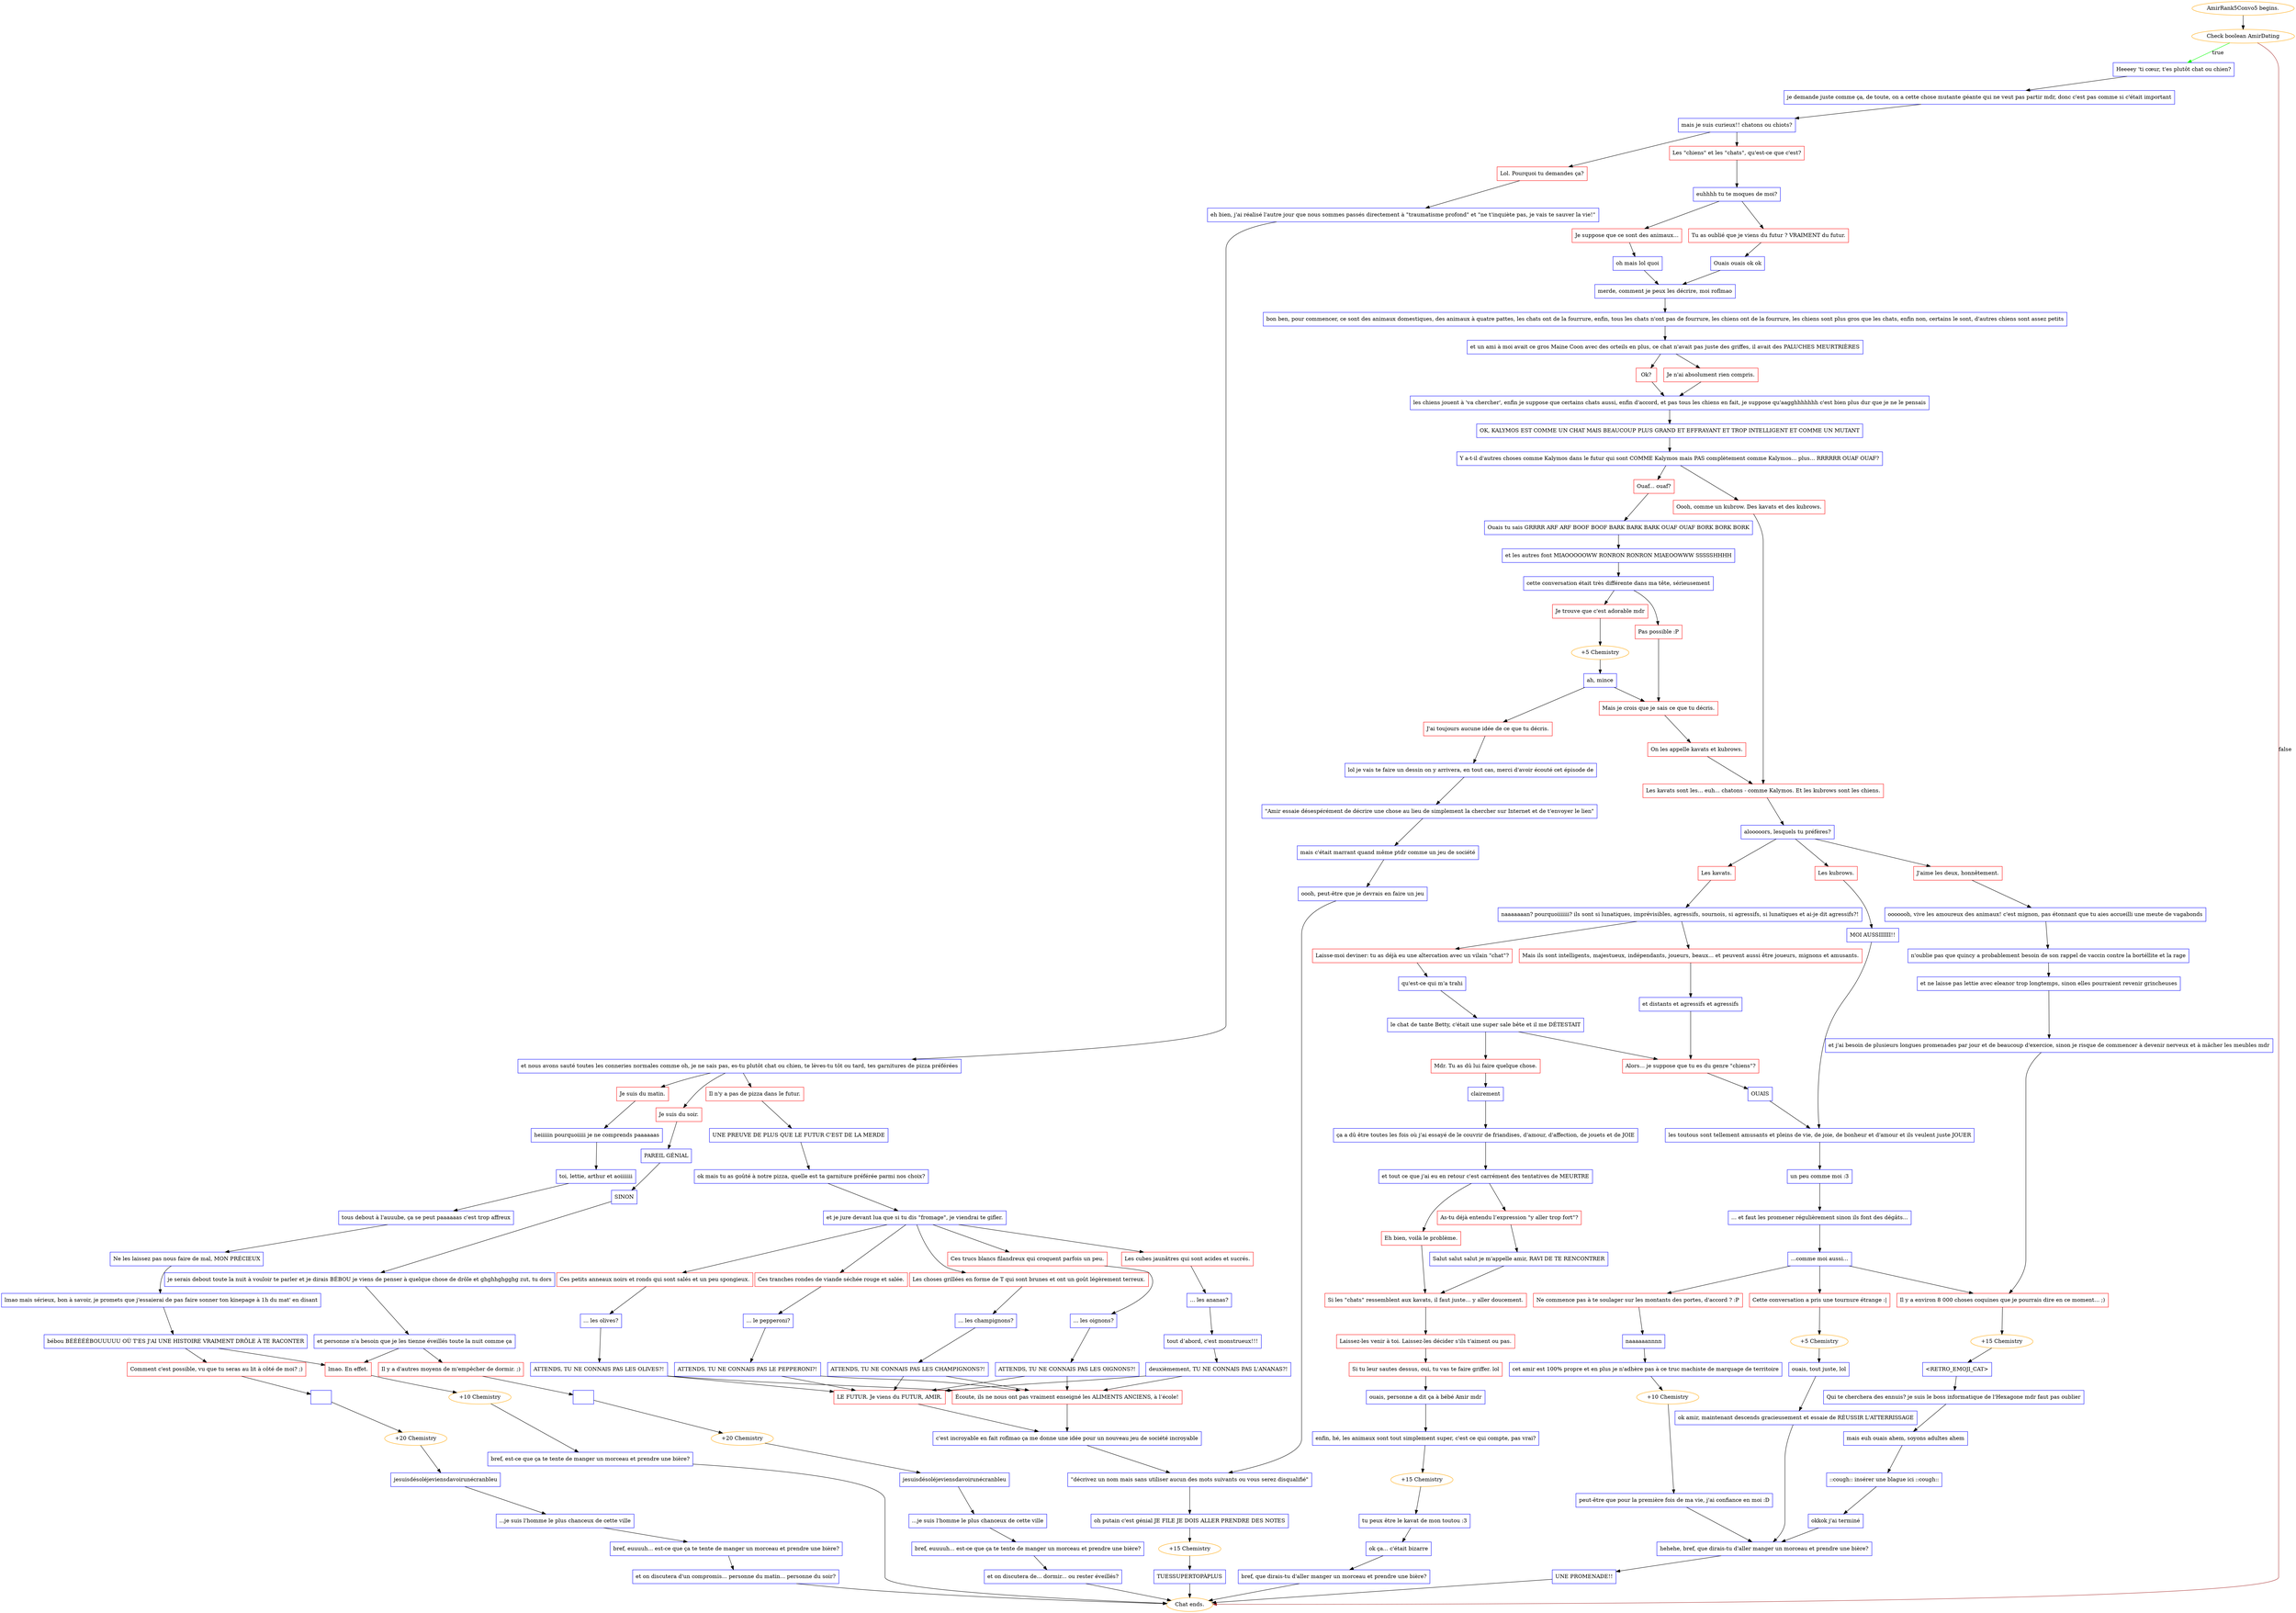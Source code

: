 digraph {
	"AmirRank5Convo5 begins." [color=orange];
		"AmirRank5Convo5 begins." -> j2218548684;
	j2218548684 [label="Check boolean AmirDating",color=orange];
		j2218548684 -> j3092214610 [label=true,color=green];
		j2218548684 -> "Chat ends." [label=false,color=brown];
	j3092214610 [label="Heeeey 'ti cœur, t'es plutôt chat ou chien?",shape=box,color=blue];
		j3092214610 -> j2007495989;
	"Chat ends." [color=orange];
	j2007495989 [label="je demande juste comme ça, de toute, on a cette chose mutante géante qui ne veut pas partir mdr, donc c'est pas comme si c'était important",shape=box,color=blue];
		j2007495989 -> j2415820200;
	j2415820200 [label="mais je suis curieux!! chatons ou chiots?",shape=box,color=blue];
		j2415820200 -> j4157772736;
		j2415820200 -> j2070668883;
	j4157772736 [label="Les \"chiens\" et les \"chats\", qu'est-ce que c'est?",shape=box,color=red];
		j4157772736 -> j2755564608;
	j2070668883 [label="Lol. Pourquoi tu demandes ça?",shape=box,color=red];
		j2070668883 -> j665492993;
	j2755564608 [label="euhhhh tu te moques de moi?",shape=box,color=blue];
		j2755564608 -> j39807044;
		j2755564608 -> j3975998982;
	j665492993 [label="eh bien, j'ai réalisé l'autre jour que nous sommes passés directement à \"traumatisme profond\" et \"ne t'inquiète pas, je vais te sauver la vie!\"",shape=box,color=blue];
		j665492993 -> j687673912;
	j39807044 [label="Tu as oublié que je viens du futur ? VRAIMENT du futur.",shape=box,color=red];
		j39807044 -> j4122906371;
	j3975998982 [label="Je suppose que ce sont des animaux...",shape=box,color=red];
		j3975998982 -> j1146573918;
	j687673912 [label="et nous avons sauté toutes les conneries normales comme oh, je ne sais pas, es-tu plutôt chat ou chien, te lèves-tu tôt ou tard, tes garnitures de pizza préférées",shape=box,color=blue];
		j687673912 -> j171652665;
		j687673912 -> j1357072604;
		j687673912 -> j3594163506;
	j4122906371 [label="Ouais ouais ok ok",shape=box,color=blue];
		j4122906371 -> j2901059775;
	j1146573918 [label="oh mais lol quoi",shape=box,color=blue];
		j1146573918 -> j2901059775;
	j171652665 [label="Je suis du matin.",shape=box,color=red];
		j171652665 -> j1387217606;
	j1357072604 [label="Je suis du soir.",shape=box,color=red];
		j1357072604 -> j2716034725;
	j3594163506 [label="Il n'y a pas de pizza dans le futur.",shape=box,color=red];
		j3594163506 -> j3263262051;
	j2901059775 [label="merde, comment je peux les décrire, moi roflmao",shape=box,color=blue];
		j2901059775 -> j2852269845;
	j1387217606 [label="heiiiiin pourquoiiiii je ne comprends paaaaaas",shape=box,color=blue];
		j1387217606 -> j3584222627;
	j2716034725 [label="PAREIL GÉNIAL",shape=box,color=blue];
		j2716034725 -> j4074819655;
	j3263262051 [label="UNE PREUVE DE PLUS QUE LE FUTUR C'EST DE LA MERDE",shape=box,color=blue];
		j3263262051 -> j337773644;
	j2852269845 [label="bon ben, pour commencer, ce sont des animaux domestiques, des animaux à quatre pattes, les chats ont de la fourrure, enfin, tous les chats n'ont pas de fourrure, les chiens ont de la fourrure, les chiens sont plus gros que les chats, enfin non, certains le sont, d'autres chiens sont assez petits",shape=box,color=blue];
		j2852269845 -> j849656787;
	j3584222627 [label="toi, lettie, arthur et aoiiiiiii",shape=box,color=blue];
		j3584222627 -> j726014030;
	j4074819655 [label="SINON",shape=box,color=blue];
		j4074819655 -> j4124077218;
	j337773644 [label="ok mais tu as goûté à notre pizza, quelle est ta garniture préférée parmi nos choix?",shape=box,color=blue];
		j337773644 -> j4259518974;
	j849656787 [label="et un ami à moi avait ce gros Maine Coon avec des orteils en plus, ce chat n'avait pas juste des griffes, il avait des PALUCHES MEURTRIÈRES",shape=box,color=blue];
		j849656787 -> j1419708308;
		j849656787 -> j3986376721;
	j726014030 [label="tous debout à l'auuube, ça se peut paaaaaas c'est trop affreux",shape=box,color=blue];
		j726014030 -> j2982988451;
	j4124077218 [label="je serais debout toute la nuit à vouloir te parler et je dirais BÉBOU je viens de penser à quelque chose de drôle et ghghhghgghg zut, tu dors",shape=box,color=blue];
		j4124077218 -> j2673966304;
	j4259518974 [label="et je jure devant lua que si tu dis \"fromage\", je viendrai te gifler.",shape=box,color=blue];
		j4259518974 -> j393005592;
		j4259518974 -> j65546417;
		j4259518974 -> j904380762;
		j4259518974 -> j3682162806;
		j4259518974 -> j3596608912;
	j1419708308 [label="Je n'ai absolument rien compris.",shape=box,color=red];
		j1419708308 -> j817077580;
	j3986376721 [label="Ok?",shape=box,color=red];
		j3986376721 -> j817077580;
	j2982988451 [label="Ne les laissez pas nous faire de mal, MON PRÉCIEUX",shape=box,color=blue];
		j2982988451 -> j88949965;
	j2673966304 [label="et personne n'a besoin que je les tienne éveillés toute la nuit comme ça",shape=box,color=blue];
		j2673966304 -> j1911040168;
		j2673966304 -> j2085947248;
	j393005592 [label="Ces tranches rondes de viande séchée rouge et salée.",shape=box,color=red];
		j393005592 -> j3681554190;
	j65546417 [label="Ces petits anneaux noirs et ronds qui sont salés et un peu spongieux.",shape=box,color=red];
		j65546417 -> j2533284670;
	j904380762 [label="Les choses grillées en forme de T qui sont brunes et ont un goût légèrement terreux.",shape=box,color=red];
		j904380762 -> j3302342097;
	j3682162806 [label="Ces trucs blancs filandreux qui croquent parfois un peu.",shape=box,color=red];
		j3682162806 -> j1693267737;
	j3596608912 [label="Les cubes jaunâtres qui sont acides et sucrés.",shape=box,color=red];
		j3596608912 -> j1595955112;
	j817077580 [label="les chiens jouent à 'va chercher', enfin je suppose que certains chats aussi, enfin d'accord, et pas tous les chiens en fait, je suppose qu'aagghhhhhhh c'est bien plus dur que je ne le pensais",shape=box,color=blue];
		j817077580 -> j2581724484;
	j88949965 [label="lmao mais sérieux, bon à savoir, je promets que j'essaierai de pas faire sonner ton kinepage à 1h du mat' en disant",shape=box,color=blue];
		j88949965 -> j1931041955;
	j1911040168 [label="Il y a d'autres moyens de m'empêcher de dormir. ;)",shape=box,color=red];
		j1911040168 -> j518384402;
	j2085947248 [label="lmao. En effet.",shape=box,color=red];
		j2085947248 -> j454921972;
	j3681554190 [label="... le pepperoni?",shape=box,color=blue];
		j3681554190 -> j1806099198;
	j2533284670 [label="... les olives?",shape=box,color=blue];
		j2533284670 -> j2711125349;
	j3302342097 [label="... les champignons?",shape=box,color=blue];
		j3302342097 -> j1794070017;
	j1693267737 [label="... les oignons?",shape=box,color=blue];
		j1693267737 -> j993026214;
	j1595955112 [label="... les ananas?",shape=box,color=blue];
		j1595955112 -> j3408715537;
	j2581724484 [label="OK, KALYMOS EST COMME UN CHAT MAIS BEAUCOUP PLUS GRAND ET EFFRAYANT ET TROP INTELLIGENT ET COMME UN MUTANT",shape=box,color=blue];
		j2581724484 -> j2356604408;
	j1931041955 [label="bébou BÉÉÉÉÉBOUUUUU OÙ T'ES J'AI UNE HISTOIRE VRAIMENT DRÔLE À TE RACONTER",shape=box,color=blue];
		j1931041955 -> j3952890666;
		j1931041955 -> j2085947248;
	j518384402 [label="  ",shape=box,color=blue];
		j518384402 -> j729033162;
	j454921972 [label="+10 Chemistry",color=orange];
		j454921972 -> j3255841242;
	j1806099198 [label="ATTENDS, TU NE CONNAIS PAS LE PEPPERONI?!",shape=box,color=blue];
		j1806099198 -> j1162866267;
		j1806099198 -> j1732422542;
	j2711125349 [label="ATTENDS, TU NE CONNAIS PAS LES OLIVES?!",shape=box,color=blue];
		j2711125349 -> j1162866267;
		j2711125349 -> j1732422542;
	j1794070017 [label="ATTENDS, TU NE CONNAIS PAS LES CHAMPIGNONS?!",shape=box,color=blue];
		j1794070017 -> j1162866267;
		j1794070017 -> j1732422542;
	j993026214 [label="ATTENDS, TU NE CONNAIS PAS LES OIGNONS?!",shape=box,color=blue];
		j993026214 -> j1162866267;
		j993026214 -> j1732422542;
	j3408715537 [label="tout d’abord, c'est monstrueux!!!",shape=box,color=blue];
		j3408715537 -> j3061728618;
	j2356604408 [label="Y a-t-il d'autres choses comme Kalymos dans le futur qui sont COMME Kalymos mais PAS complètement comme Kalymos... plus... RRRRRR OUAF OUAF?",shape=box,color=blue];
		j2356604408 -> j1475419055;
		j2356604408 -> j1165276377;
	j3952890666 [label="Comment c'est possible, vu que tu seras au lit à côté de moi? ;)",shape=box,color=red];
		j3952890666 -> j2785598204;
	j729033162 [label="+20 Chemistry",color=orange];
		j729033162 -> j3174561525;
	j3255841242 [label="bref, est-ce que ça te tente de manger un morceau et prendre une bière?",shape=box,color=blue];
		j3255841242 -> "Chat ends.";
	j1162866267 [label="LE FUTUR. Je viens du FUTUR, AMIR.",shape=box,color=red];
		j1162866267 -> j1652533515;
	j1732422542 [label="Écoute, ils ne nous ont pas vraiment enseigné les ALIMENTS ANCIENS, à l’école!",shape=box,color=red];
		j1732422542 -> j1652533515;
	j3061728618 [label="deuxièmement, TU NE CONNAIS PAS L'ANANAS?!",shape=box,color=blue];
		j3061728618 -> j1162866267;
		j3061728618 -> j1732422542;
	j1475419055 [label="Oooh, comme un kubrow. Des kavats et des kubrows.",shape=box,color=red];
		j1475419055 -> j3451330820;
	j1165276377 [label="Ouaf... ouaf?",shape=box,color=red];
		j1165276377 -> j2483473701;
	j2785598204 [label="  ",shape=box,color=blue];
		j2785598204 -> j2779796211;
	j3174561525 [label="jesuisdésoléjeviensdavoirunécranbleu",shape=box,color=blue];
		j3174561525 -> j1912205609;
	j1652533515 [label="c'est incroyable en fait roflmao ça me donne une idée pour un nouveau jeu de société incroyable",shape=box,color=blue];
		j1652533515 -> j3438156806;
	j3451330820 [label="Les kavats sont les... euh... chatons - comme Kalymos. Et les kubrows sont les chiens.",shape=box,color=red];
		j3451330820 -> j2582090488;
	j2483473701 [label="Ouais tu sais GRRRR ARF ARF BOOF BOOF BARK BARK BARK OUAF OUAF BORK BORK BORK",shape=box,color=blue];
		j2483473701 -> j584427482;
	j2779796211 [label="+20 Chemistry",color=orange];
		j2779796211 -> j259961079;
	j1912205609 [label="...je suis l'homme le plus chanceux de cette ville",shape=box,color=blue];
		j1912205609 -> j2732366412;
	j3438156806 [label="\"décrivez un nom mais sans utiliser aucun des mots suivants ou vous serez disqualifié\"",shape=box,color=blue];
		j3438156806 -> j1872489950;
	j2582090488 [label="alooooors, lesquels tu préfères?",shape=box,color=blue];
		j2582090488 -> j371417072;
		j2582090488 -> j390901099;
		j2582090488 -> j3261155696;
	j584427482 [label="et les autres font MIAOOOOOWW RONRON RONRON MIAEOOWWW SSSSSHHHH",shape=box,color=blue];
		j584427482 -> j2550307356;
	j259961079 [label="jesuisdésoléjeviensdavoirunécranbleu",shape=box,color=blue];
		j259961079 -> j3473615676;
	j2732366412 [label="bref, euuuuh... est-ce que ça te tente de manger un morceau et prendre une bière?",shape=box,color=blue];
		j2732366412 -> j2206463781;
	j1872489950 [label="oh putain c'est génial JE FILE JE DOIS ALLER PRENDRE DES NOTES",shape=box,color=blue];
		j1872489950 -> j3298000801;
	j371417072 [label="Les kavats.",shape=box,color=red];
		j371417072 -> j3232930898;
	j390901099 [label="Les kubrows.",shape=box,color=red];
		j390901099 -> j3782402419;
	j3261155696 [label="J'aime les deux, honnêtement.",shape=box,color=red];
		j3261155696 -> j3724566857;
	j2550307356 [label="cette conversation était très différente dans ma tête, sérieusement",shape=box,color=blue];
		j2550307356 -> j3695007544;
		j2550307356 -> j2889766486;
	j3473615676 [label="...je suis l'homme le plus chanceux de cette ville",shape=box,color=blue];
		j3473615676 -> j794924520;
	j2206463781 [label="et on discutera de... dormir... ou rester éveillés?",shape=box,color=blue];
		j2206463781 -> "Chat ends.";
	j3298000801 [label="+15 Chemistry",color=orange];
		j3298000801 -> j1926600027;
	j3232930898 [label="naaaaaaan? pourquoiiiiiii? ils sont si lunatiques, imprévisibles, agressifs, sournois, si agressifs, si lunatiques et ai-je dit agressifs?!",shape=box,color=blue];
		j3232930898 -> j1283841917;
		j3232930898 -> j4214817459;
	j3782402419 [label="MOI AUSSIIIIII!!",shape=box,color=blue];
		j3782402419 -> j4165100137;
	j3724566857 [label="ooooooh, vive les amoureux des animaux! c'est mignon, pas étonnant que tu aies accueilli une meute de vagabonds",shape=box,color=blue];
		j3724566857 -> j757944347;
	j3695007544 [label="Pas possible :P",shape=box,color=red];
		j3695007544 -> j2307272100;
	j2889766486 [label="Je trouve que c'est adorable mdr",shape=box,color=red];
		j2889766486 -> j1098749722;
	j794924520 [label="bref, euuuuh... est-ce que ça te tente de manger un morceau et prendre une bière?",shape=box,color=blue];
		j794924520 -> j2224923471;
	j1926600027 [label="TUESSUPERTOPÀPLUS",shape=box,color=blue];
		j1926600027 -> "Chat ends.";
	j1283841917 [label="Laisse-moi deviner: tu as déjà eu une altercation avec un vilain \"chat\"?",shape=box,color=red];
		j1283841917 -> j1622288907;
	j4214817459 [label="Mais ils sont intelligents, majestueux, indépendants, joueurs, beaux... et peuvent aussi être joueurs, mignons et amusants.",shape=box,color=red];
		j4214817459 -> j1763861541;
	j4165100137 [label="les toutous sont tellement amusants et pleins de vie, de joie, de bonheur et d'amour et ils veulent juste JOUER",shape=box,color=blue];
		j4165100137 -> j184470703;
	j757944347 [label="n'oublie pas que quincy a probablement besoin de son rappel de vaccin contre la bortéllite et la rage",shape=box,color=blue];
		j757944347 -> j2404992003;
	j2307272100 [label="Mais je crois que je sais ce que tu décris.",shape=box,color=red];
		j2307272100 -> j1632161275;
	j1098749722 [label="+5 Chemistry",color=orange];
		j1098749722 -> j3560647318;
	j2224923471 [label="et on discutera d'un compromis... personne du matin... personne du soir?",shape=box,color=blue];
		j2224923471 -> "Chat ends.";
	j1622288907 [label="qu'est-ce qui m'a trahi",shape=box,color=blue];
		j1622288907 -> j374287763;
	j1763861541 [label="et distants et agressifs et agressifs",shape=box,color=blue];
		j1763861541 -> j3659009588;
	j184470703 [label="un peu comme moi :3",shape=box,color=blue];
		j184470703 -> j1811311807;
	j2404992003 [label="et ne laisse pas lettie avec eleanor trop longtemps, sinon elles pourraient revenir grincheuses",shape=box,color=blue];
		j2404992003 -> j2337242015;
	j1632161275 [label="On les appelle kavats et kubrows.",shape=box,color=red];
		j1632161275 -> j3451330820;
	j3560647318 [label="ah, mince",shape=box,color=blue];
		j3560647318 -> j2307272100;
		j3560647318 -> j1383247693;
	j374287763 [label="le chat de tante Betty, c'était une super sale bête et il me DÉTESTAIT",shape=box,color=blue];
		j374287763 -> j1675211557;
		j374287763 -> j3659009588;
	j3659009588 [label="Alors... je suppose que tu es du genre \"chiens\"?",shape=box,color=red];
		j3659009588 -> j2676218850;
	j1811311807 [label="... et faut les promener régulièrement sinon ils font des dégâts...",shape=box,color=blue];
		j1811311807 -> j2740916906;
	j2337242015 [label="et j'ai besoin de plusieurs longues promenades par jour et de beaucoup d'exercice, sinon je risque de commencer à devenir nerveux et à mâcher les meubles mdr",shape=box,color=blue];
		j2337242015 -> j91111468;
	j1383247693 [label="J'ai toujours aucune idée de ce que tu décris.",shape=box,color=red];
		j1383247693 -> j2559339051;
	j1675211557 [label="Mdr. Tu as dû lui faire quelque chose.",shape=box,color=red];
		j1675211557 -> j999847800;
	j2676218850 [label="OUAIS",shape=box,color=blue];
		j2676218850 -> j4165100137;
	j2740916906 [label="...comme moi aussi...",shape=box,color=blue];
		j2740916906 -> j4153338254;
		j2740916906 -> j2033901601;
		j2740916906 -> j91111468;
	j91111468 [label="Il y a environ 8 000 choses coquines que je pourrais dire en ce moment... ;)",shape=box,color=red];
		j91111468 -> j934804519;
	j2559339051 [label="lol je vais te faire un dessin on y arrivera, en tout cas, merci d'avoir écouté cet épisode de",shape=box,color=blue];
		j2559339051 -> j332982202;
	j999847800 [label="clairement",shape=box,color=blue];
		j999847800 -> j434815793;
	j4153338254 [label="Cette conversation a pris une tournure étrange :|",shape=box,color=red];
		j4153338254 -> j1085034080;
	j2033901601 [label="Ne commence pas à te soulager sur les montants des portes, d'accord ? :P",shape=box,color=red];
		j2033901601 -> j267056420;
	j934804519 [label="+15 Chemistry",color=orange];
		j934804519 -> j2517740739;
	j332982202 [label="\"Amir essaie désespérément de décrire une chose au lieu de simplement la chercher sur Internet et de t'envoyer le lien\"",shape=box,color=blue];
		j332982202 -> j2858848021;
	j434815793 [label="ça a dû être toutes les fois où j'ai essayé de le couvrir de friandises, d'amour, d'affection, de jouets et de JOIE",shape=box,color=blue];
		j434815793 -> j4185516096;
	j1085034080 [label="+5 Chemistry",color=orange];
		j1085034080 -> j1617580094;
	j267056420 [label="naaaaaannnn",shape=box,color=blue];
		j267056420 -> j999521400;
	j2517740739 [label="<RETRO_EMOJI_CAT>",shape=box,color=blue];
		j2517740739 -> j738227005;
	j2858848021 [label="mais c'était marrant quand même ptdr comme un jeu de société",shape=box,color=blue];
		j2858848021 -> j555839749;
	j4185516096 [label="et tout ce que j'ai eu en retour c'est carrément des tentatives de MEURTRE",shape=box,color=blue];
		j4185516096 -> j780213983;
		j4185516096 -> j1821488606;
	j1617580094 [label="ouais, tout juste, lol",shape=box,color=blue];
		j1617580094 -> j919622950;
	j999521400 [label="cet amir est 100% propre et en plus je n'adhère pas à ce truc machiste de marquage de territoire",shape=box,color=blue];
		j999521400 -> j1004162743;
	j738227005 [label="Qui te cherchera des ennuis? je suis le boss informatique de l'Hexagone mdr faut pas oublier",shape=box,color=blue];
		j738227005 -> j3245405525;
	j555839749 [label="oooh, peut-être que je devrais en faire un jeu",shape=box,color=blue];
		j555839749 -> j3438156806;
	j780213983 [label="As-tu déjà entendu l’expression \"y aller trop fort\"?",shape=box,color=red];
		j780213983 -> j3440521115;
	j1821488606 [label="Eh bien, voilà le problème.",shape=box,color=red];
		j1821488606 -> j2666425387;
	j919622950 [label="ok amir, maintenant descends gracieusement et essaie de RÉUSSIR L'ATTERRISSAGE",shape=box,color=blue];
		j919622950 -> j3177788644;
	j1004162743 [label="+10 Chemistry",color=orange];
		j1004162743 -> j1377717181;
	j3245405525 [label="mais euh ouais ahem, soyons adultes ahem",shape=box,color=blue];
		j3245405525 -> j1537287144;
	j3440521115 [label="Salut salut salut je m'appelle amir, RAVI DE TE RENCONTRER",shape=box,color=blue];
		j3440521115 -> j2666425387;
	j2666425387 [label="Si les \"chats\" ressemblent aux kavats, il faut juste… y aller doucement.",shape=box,color=red];
		j2666425387 -> j334778774;
	j3177788644 [label="hehehe, bref, que dirais-tu d'aller manger un morceau et prendre une bière?",shape=box,color=blue];
		j3177788644 -> j2906790544;
	j1377717181 [label="peut-être que pour la première fois de ma vie, j'ai confiance en moi :D",shape=box,color=blue];
		j1377717181 -> j3177788644;
	j1537287144 [label="::cough:: insérer une blague ici ::cough::",shape=box,color=blue];
		j1537287144 -> j3025994955;
	j334778774 [label="Laissez-les venir à toi. Laissez-les décider s'ils t'aiment ou pas.",shape=box,color=red];
		j334778774 -> j1731732699;
	j2906790544 [label="UNE PROMENADE!!",shape=box,color=blue];
		j2906790544 -> "Chat ends.";
	j3025994955 [label="okkok j'ai terminé",shape=box,color=blue];
		j3025994955 -> j3177788644;
	j1731732699 [label="Si tu leur sautes dessus, oui, tu vas te faire griffer. lol",shape=box,color=red];
		j1731732699 -> j3243474608;
	j3243474608 [label="ouais, personne a dit ça à bébé Amir mdr",shape=box,color=blue];
		j3243474608 -> j4009982673;
	j4009982673 [label="enfin, hé, les animaux sont tout simplement super, c'est ce qui compte, pas vrai?",shape=box,color=blue];
		j4009982673 -> j4137034603;
	j4137034603 [label="+15 Chemistry",color=orange];
		j4137034603 -> j963877210;
	j963877210 [label="tu peux être le kavat de mon toutou :3",shape=box,color=blue];
		j963877210 -> j1943042493;
	j1943042493 [label="ok ça... c'était bizarre",shape=box,color=blue];
		j1943042493 -> j610688472;
	j610688472 [label="bref, que dirais-tu d'aller manger un morceau et prendre une bière?",shape=box,color=blue];
		j610688472 -> "Chat ends.";
}